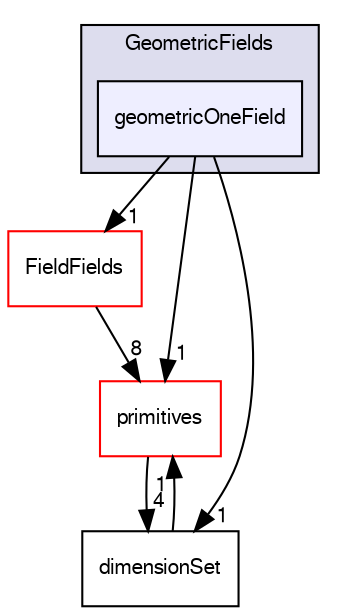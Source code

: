 digraph "src/OpenFOAM/fields/GeometricFields/geometricOneField" {
  bgcolor=transparent;
  compound=true
  node [ fontsize="10", fontname="FreeSans"];
  edge [ labelfontsize="10", labelfontname="FreeSans"];
  subgraph clusterdir_99558e6cce2e782cc8c86fe4c767e1e1 {
    graph [ bgcolor="#ddddee", pencolor="black", label="GeometricFields" fontname="FreeSans", fontsize="10", URL="dir_99558e6cce2e782cc8c86fe4c767e1e1.html"]
  dir_3fe5c6ba658aa1bce054286b6bc64dba [shape=box, label="geometricOneField", style="filled", fillcolor="#eeeeff", pencolor="black", URL="dir_3fe5c6ba658aa1bce054286b6bc64dba.html"];
  }
  dir_8eb3a7b50b56ddbfb00a2ddef0a44ff7 [shape=box label="FieldFields" color="red" URL="dir_8eb3a7b50b56ddbfb00a2ddef0a44ff7.html"];
  dir_ddfbc8513dac5f891eeb54fd21e599df [shape=box label="dimensionSet" URL="dir_ddfbc8513dac5f891eeb54fd21e599df.html"];
  dir_3e50f45338116b169052b428016851aa [shape=box label="primitives" color="red" URL="dir_3e50f45338116b169052b428016851aa.html"];
  dir_8eb3a7b50b56ddbfb00a2ddef0a44ff7->dir_3e50f45338116b169052b428016851aa [headlabel="8", labeldistance=1.5 headhref="dir_001864_002157.html"];
  dir_ddfbc8513dac5f891eeb54fd21e599df->dir_3e50f45338116b169052b428016851aa [headlabel="1", labeldistance=1.5 headhref="dir_001855_002157.html"];
  dir_3e50f45338116b169052b428016851aa->dir_ddfbc8513dac5f891eeb54fd21e599df [headlabel="4", labeldistance=1.5 headhref="dir_002157_001855.html"];
  dir_3fe5c6ba658aa1bce054286b6bc64dba->dir_8eb3a7b50b56ddbfb00a2ddef0a44ff7 [headlabel="1", labeldistance=1.5 headhref="dir_001895_001864.html"];
  dir_3fe5c6ba658aa1bce054286b6bc64dba->dir_ddfbc8513dac5f891eeb54fd21e599df [headlabel="1", labeldistance=1.5 headhref="dir_001895_001855.html"];
  dir_3fe5c6ba658aa1bce054286b6bc64dba->dir_3e50f45338116b169052b428016851aa [headlabel="1", labeldistance=1.5 headhref="dir_001895_002157.html"];
}
